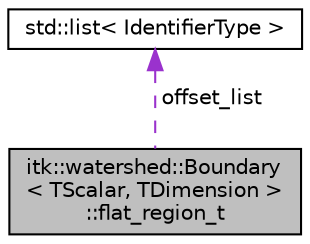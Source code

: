 digraph "itk::watershed::Boundary&lt; TScalar, TDimension &gt;::flat_region_t"
{
 // LATEX_PDF_SIZE
  edge [fontname="Helvetica",fontsize="10",labelfontname="Helvetica",labelfontsize="10"];
  node [fontname="Helvetica",fontsize="10",shape=record];
  Node1 [label="itk::watershed::Boundary\l\< TScalar, TDimension \>\l::flat_region_t",height=0.2,width=0.4,color="black", fillcolor="grey75", style="filled", fontcolor="black",tooltip=" "];
  Node2 -> Node1 [dir="back",color="darkorchid3",fontsize="10",style="dashed",label=" offset_list" ,fontname="Helvetica"];
  Node2 [label="std::list\< IdentifierType \>",height=0.2,width=0.4,color="black", fillcolor="white", style="filled",tooltip=" "];
}
